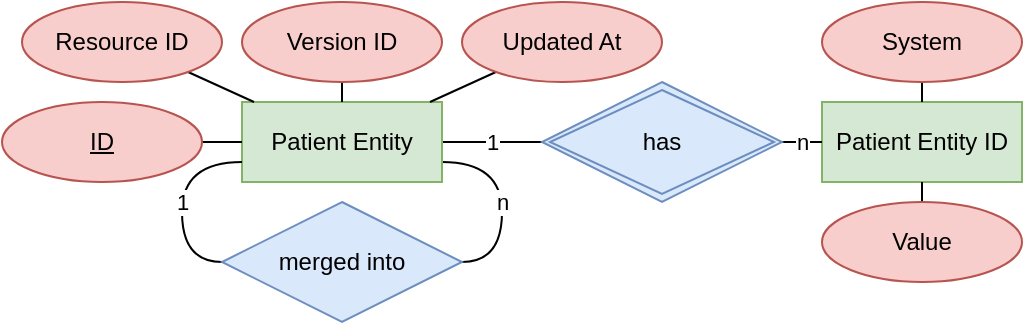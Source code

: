 <mxfile version="20.3.0" type="device"><diagram id="rJMznjcDXpYuQR6Z_p13" name="Page-1"><mxGraphModel dx="868" dy="568" grid="1" gridSize="10" guides="1" tooltips="1" connect="1" arrows="1" fold="1" page="0" pageScale="1" pageWidth="850" pageHeight="1100" math="0" shadow="0"><root><mxCell id="0"/><mxCell id="1" parent="0"/><mxCell id="X-1AgrNVCeqI0YY_wQ-H-6" value="1" style="edgeStyle=orthogonalEdgeStyle;rounded=0;orthogonalLoop=1;jettySize=auto;html=1;endArrow=none;endFill=0;" edge="1" parent="1" source="X-1AgrNVCeqI0YY_wQ-H-1" target="X-1AgrNVCeqI0YY_wQ-H-18"><mxGeometry relative="1" as="geometry"><mxPoint x="360" y="140" as="targetPoint"/></mxGeometry></mxCell><mxCell id="X-1AgrNVCeqI0YY_wQ-H-22" value="n" style="edgeStyle=orthogonalEdgeStyle;rounded=0;orthogonalLoop=1;jettySize=auto;html=1;endArrow=none;endFill=0;curved=1;entryX=1;entryY=0.5;entryDx=0;entryDy=0;" edge="1" parent="1" source="X-1AgrNVCeqI0YY_wQ-H-1" target="X-1AgrNVCeqI0YY_wQ-H-21"><mxGeometry relative="1" as="geometry"><Array as="points"><mxPoint x="340" y="150"/><mxPoint x="340" y="200"/></Array></mxGeometry></mxCell><mxCell id="X-1AgrNVCeqI0YY_wQ-H-1" value="Patient Entity" style="whiteSpace=wrap;html=1;align=center;fillColor=#d5e8d4;strokeColor=#82b366;" vertex="1" parent="1"><mxGeometry x="210" y="120" width="100" height="40" as="geometry"/></mxCell><mxCell id="X-1AgrNVCeqI0YY_wQ-H-2" value="Patient Entity ID" style="whiteSpace=wrap;html=1;align=center;fillColor=#d5e8d4;strokeColor=#82b366;" vertex="1" parent="1"><mxGeometry x="500" y="120" width="100" height="40" as="geometry"/></mxCell><mxCell id="X-1AgrNVCeqI0YY_wQ-H-8" style="rounded=0;orthogonalLoop=1;jettySize=auto;html=1;endArrow=none;endFill=0;" edge="1" parent="1" source="X-1AgrNVCeqI0YY_wQ-H-3" target="X-1AgrNVCeqI0YY_wQ-H-2"><mxGeometry relative="1" as="geometry"/></mxCell><mxCell id="X-1AgrNVCeqI0YY_wQ-H-3" value="System" style="ellipse;whiteSpace=wrap;html=1;align=center;fillColor=#f8cecc;strokeColor=#b85450;" vertex="1" parent="1"><mxGeometry x="500" y="70" width="100" height="40" as="geometry"/></mxCell><mxCell id="X-1AgrNVCeqI0YY_wQ-H-9" style="edgeStyle=none;rounded=0;orthogonalLoop=1;jettySize=auto;html=1;endArrow=none;endFill=0;" edge="1" parent="1" source="X-1AgrNVCeqI0YY_wQ-H-4" target="X-1AgrNVCeqI0YY_wQ-H-2"><mxGeometry relative="1" as="geometry"/></mxCell><mxCell id="X-1AgrNVCeqI0YY_wQ-H-4" value="Value" style="ellipse;whiteSpace=wrap;html=1;align=center;fillColor=#f8cecc;strokeColor=#b85450;" vertex="1" parent="1"><mxGeometry x="500" y="170" width="100" height="40" as="geometry"/></mxCell><mxCell id="X-1AgrNVCeqI0YY_wQ-H-7" value="n" style="edgeStyle=orthogonalEdgeStyle;rounded=0;orthogonalLoop=1;jettySize=auto;html=1;endArrow=none;endFill=0;" edge="1" parent="1" source="X-1AgrNVCeqI0YY_wQ-H-18" target="X-1AgrNVCeqI0YY_wQ-H-2"><mxGeometry relative="1" as="geometry"><mxPoint x="480" y="140" as="sourcePoint"/></mxGeometry></mxCell><mxCell id="X-1AgrNVCeqI0YY_wQ-H-14" style="edgeStyle=none;rounded=0;orthogonalLoop=1;jettySize=auto;html=1;endArrow=none;endFill=0;" edge="1" parent="1" source="X-1AgrNVCeqI0YY_wQ-H-10" target="X-1AgrNVCeqI0YY_wQ-H-1"><mxGeometry relative="1" as="geometry"/></mxCell><mxCell id="X-1AgrNVCeqI0YY_wQ-H-10" value="ID" style="ellipse;whiteSpace=wrap;html=1;align=center;fontStyle=4;fillColor=#f8cecc;strokeColor=#b85450;" vertex="1" parent="1"><mxGeometry x="90" y="120" width="100" height="40" as="geometry"/></mxCell><mxCell id="X-1AgrNVCeqI0YY_wQ-H-15" style="edgeStyle=none;rounded=0;orthogonalLoop=1;jettySize=auto;html=1;endArrow=none;endFill=0;" edge="1" parent="1" source="X-1AgrNVCeqI0YY_wQ-H-11" target="X-1AgrNVCeqI0YY_wQ-H-1"><mxGeometry relative="1" as="geometry"/></mxCell><mxCell id="X-1AgrNVCeqI0YY_wQ-H-11" value="Resource ID" style="ellipse;whiteSpace=wrap;html=1;align=center;fillColor=#f8cecc;strokeColor=#b85450;" vertex="1" parent="1"><mxGeometry x="100" y="70" width="100" height="40" as="geometry"/></mxCell><mxCell id="X-1AgrNVCeqI0YY_wQ-H-16" style="edgeStyle=none;rounded=0;orthogonalLoop=1;jettySize=auto;html=1;endArrow=none;endFill=0;" edge="1" parent="1" source="X-1AgrNVCeqI0YY_wQ-H-12" target="X-1AgrNVCeqI0YY_wQ-H-1"><mxGeometry relative="1" as="geometry"/></mxCell><mxCell id="X-1AgrNVCeqI0YY_wQ-H-12" value="Version ID" style="ellipse;whiteSpace=wrap;html=1;align=center;fillColor=#f8cecc;strokeColor=#b85450;" vertex="1" parent="1"><mxGeometry x="210" y="70" width="100" height="40" as="geometry"/></mxCell><mxCell id="X-1AgrNVCeqI0YY_wQ-H-17" style="edgeStyle=none;rounded=0;orthogonalLoop=1;jettySize=auto;html=1;endArrow=none;endFill=0;" edge="1" parent="1" source="X-1AgrNVCeqI0YY_wQ-H-13" target="X-1AgrNVCeqI0YY_wQ-H-1"><mxGeometry relative="1" as="geometry"/></mxCell><mxCell id="X-1AgrNVCeqI0YY_wQ-H-13" value="Updated At" style="ellipse;whiteSpace=wrap;html=1;align=center;fillColor=#f8cecc;strokeColor=#b85450;" vertex="1" parent="1"><mxGeometry x="320" y="70" width="100" height="40" as="geometry"/></mxCell><mxCell id="X-1AgrNVCeqI0YY_wQ-H-18" value="has" style="shape=rhombus;double=1;perimeter=rhombusPerimeter;whiteSpace=wrap;html=1;align=center;fillColor=#dae8fc;strokeColor=#6c8ebf;" vertex="1" parent="1"><mxGeometry x="360" y="110" width="120" height="60" as="geometry"/></mxCell><mxCell id="X-1AgrNVCeqI0YY_wQ-H-23" value="1" style="edgeStyle=orthogonalEdgeStyle;curved=1;rounded=0;orthogonalLoop=1;jettySize=auto;html=1;endArrow=none;endFill=0;exitX=0;exitY=0.5;exitDx=0;exitDy=0;" edge="1" parent="1" source="X-1AgrNVCeqI0YY_wQ-H-21" target="X-1AgrNVCeqI0YY_wQ-H-1"><mxGeometry relative="1" as="geometry"><Array as="points"><mxPoint x="180" y="200"/><mxPoint x="180" y="150"/></Array></mxGeometry></mxCell><mxCell id="X-1AgrNVCeqI0YY_wQ-H-21" value="merged into" style="shape=rhombus;perimeter=rhombusPerimeter;whiteSpace=wrap;html=1;align=center;fillColor=#dae8fc;strokeColor=#6c8ebf;" vertex="1" parent="1"><mxGeometry x="200" y="170" width="120" height="60" as="geometry"/></mxCell><mxCell id="X-1AgrNVCeqI0YY_wQ-H-24" style="edgeStyle=orthogonalEdgeStyle;curved=1;rounded=0;orthogonalLoop=1;jettySize=auto;html=1;exitX=0.5;exitY=1;exitDx=0;exitDy=0;endArrow=none;endFill=0;" edge="1" parent="1" source="X-1AgrNVCeqI0YY_wQ-H-4" target="X-1AgrNVCeqI0YY_wQ-H-4"><mxGeometry relative="1" as="geometry"/></mxCell></root></mxGraphModel></diagram></mxfile>